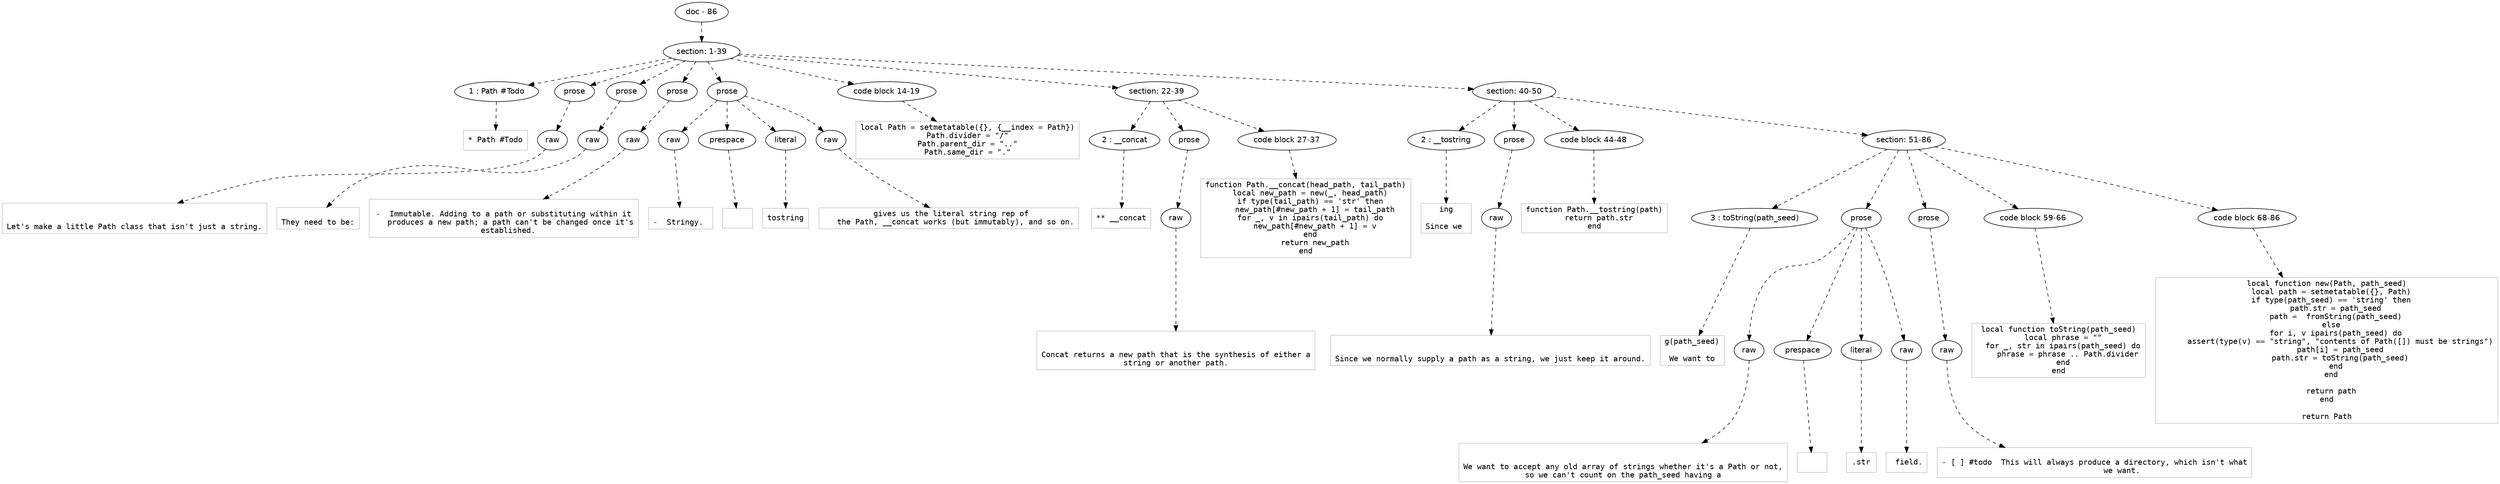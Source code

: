 digraph lpegNode {

node [fontname=Helvetica]
edge [style=dashed]

doc_0 [label="doc - 86"]


doc_0 -> { section_1}
{rank=same; section_1}

section_1 [label="section: 1-39"]


// END RANK doc_0

section_1 -> { header_2 prose_3 prose_4 prose_5 prose_6 codeblock_7 section_8 section_9}
{rank=same; header_2 prose_3 prose_4 prose_5 prose_6 codeblock_7 section_8 section_9}

header_2 [label="1 : Path #Todo"]

prose_3 [label="prose"]

prose_4 [label="prose"]

prose_5 [label="prose"]

prose_6 [label="prose"]

codeblock_7 [label="code block 14-19"]

section_8 [label="section: 22-39"]

section_9 [label="section: 40-50"]


// END RANK section_1

header_2 -> leaf_10
leaf_10  [color=Gray,shape=rectangle,fontname=Inconsolata,label="* Path #Todo"]
// END RANK header_2

prose_3 -> { raw_11}
{rank=same; raw_11}

raw_11 [label="raw"]


// END RANK prose_3

raw_11 -> leaf_12
leaf_12  [color=Gray,shape=rectangle,fontname=Inconsolata,label="

Let's make a little Path class that isn't just a string.
"]
// END RANK raw_11

prose_4 -> { raw_13}
{rank=same; raw_13}

raw_13 [label="raw"]


// END RANK prose_4

raw_13 -> leaf_14
leaf_14  [color=Gray,shape=rectangle,fontname=Inconsolata,label="
They need to be:
"]
// END RANK raw_13

prose_5 -> { raw_15}
{rank=same; raw_15}

raw_15 [label="raw"]


// END RANK prose_5

raw_15 -> leaf_16
leaf_16  [color=Gray,shape=rectangle,fontname=Inconsolata,label="
-  Immutable. Adding to a path or substituting within it
   produces a new path; a path can't be changed once it's
   established. 
"]
// END RANK raw_15

prose_6 -> { raw_17 prespace_18 literal_19 raw_20}
{rank=same; raw_17 prespace_18 literal_19 raw_20}

raw_17 [label="raw"]

prespace_18 [label="prespace"]

literal_19 [label="literal"]

raw_20 [label="raw"]


// END RANK prose_6

raw_17 -> leaf_21
leaf_21  [color=Gray,shape=rectangle,fontname=Inconsolata,label="
-  Stringy. "]
// END RANK raw_17

prespace_18 -> leaf_22
leaf_22  [color=Gray,shape=rectangle,fontname=Inconsolata,label=" "]
// END RANK prespace_18

literal_19 -> leaf_23
leaf_23  [color=Gray,shape=rectangle,fontname=Inconsolata,label="tostring"]
// END RANK literal_19

raw_20 -> leaf_24
leaf_24  [color=Gray,shape=rectangle,fontname=Inconsolata,label=" gives us the literal string rep of
   the Path, __concat works (but immutably), and so on.
"]
// END RANK raw_20

codeblock_7 -> leaf_25
leaf_25  [color=Gray,shape=rectangle,fontname=Inconsolata,label="local Path = setmetatable({}, {__index = Path})
Path.divider = \"/\"
Path.parent_dir = \"..\"
Path.same_dir = \".\""]
// END RANK codeblock_7

section_8 -> { header_26 prose_27 codeblock_28}
{rank=same; header_26 prose_27 codeblock_28}

header_26 [label="2 : __concat"]

prose_27 [label="prose"]

codeblock_28 [label="code block 27-37"]


// END RANK section_8

header_26 -> leaf_29
leaf_29  [color=Gray,shape=rectangle,fontname=Inconsolata,label="** __concat"]
// END RANK header_26

prose_27 -> { raw_30}
{rank=same; raw_30}

raw_30 [label="raw"]


// END RANK prose_27

raw_30 -> leaf_31
leaf_31  [color=Gray,shape=rectangle,fontname=Inconsolata,label="

Concat returns a new path that is the synthesis of either a
string or another path.
"]
// END RANK raw_30

codeblock_28 -> leaf_32
leaf_32  [color=Gray,shape=rectangle,fontname=Inconsolata,label="function Path.__concat(head_path, tail_path)
  local new_path = new(_, head_path)
  if type(tail_path) == 'str' then
    new_path[#new_path + 1] = tail_path
  for _, v in ipairs(tail_path) do
    new_path[#new_path + 1] = v
  end
    return new_path
end"]
// END RANK codeblock_28

section_9 -> { header_33 prose_34 codeblock_35 section_36}
{rank=same; header_33 prose_34 codeblock_35 section_36}

header_33 [label="2 : __tostring"]

prose_34 [label="prose"]

codeblock_35 [label="code block 44-48"]

section_36 [label="section: 51-86"]


// END RANK section_9

header_33 -> leaf_37
leaf_37  [color=Gray,shape=rectangle,fontname=Inconsolata,label="ing

Since we "]
// END RANK header_33

prose_34 -> { raw_38}
{rank=same; raw_38}

raw_38 [label="raw"]


// END RANK prose_34

raw_38 -> leaf_39
leaf_39  [color=Gray,shape=rectangle,fontname=Inconsolata,label="

Since we normally supply a path as a string, we just keep it around.
"]
// END RANK raw_38

codeblock_35 -> leaf_40
leaf_40  [color=Gray,shape=rectangle,fontname=Inconsolata,label="function Path.__tostring(path)
  return path.str
end"]
// END RANK codeblock_35

section_36 -> { header_41 prose_42 prose_43 codeblock_44 codeblock_45}
{rank=same; header_41 prose_42 prose_43 codeblock_44 codeblock_45}

header_41 [label="3 : toString(path_seed)"]

prose_42 [label="prose"]

prose_43 [label="prose"]

codeblock_44 [label="code block 59-66"]

codeblock_45 [label="code block 68-86"]


// END RANK section_36

header_41 -> leaf_46
leaf_46  [color=Gray,shape=rectangle,fontname=Inconsolata,label="g(path_seed)

We want to"]
// END RANK header_41

prose_42 -> { raw_47 prespace_48 literal_49 raw_50}
{rank=same; raw_47 prespace_48 literal_49 raw_50}

raw_47 [label="raw"]

prespace_48 [label="prespace"]

literal_49 [label="literal"]

raw_50 [label="raw"]


// END RANK prose_42

raw_47 -> leaf_51
leaf_51  [color=Gray,shape=rectangle,fontname=Inconsolata,label="

We want to accept any old array of strings whether it's a Path or not,
so we can't count on the path_seed having a"]
// END RANK raw_47

prespace_48 -> leaf_52
leaf_52  [color=Gray,shape=rectangle,fontname=Inconsolata,label=" "]
// END RANK prespace_48

literal_49 -> leaf_53
leaf_53  [color=Gray,shape=rectangle,fontname=Inconsolata,label=".str"]
// END RANK literal_49

raw_50 -> leaf_54
leaf_54  [color=Gray,shape=rectangle,fontname=Inconsolata,label=" field.
"]
// END RANK raw_50

prose_43 -> { raw_55}
{rank=same; raw_55}

raw_55 [label="raw"]


// END RANK prose_43

raw_55 -> leaf_56
leaf_56  [color=Gray,shape=rectangle,fontname=Inconsolata,label="
- [ ] #todo  This will always produce a directory, which isn't what
             we want. 
"]
// END RANK raw_55

codeblock_44 -> leaf_57
leaf_57  [color=Gray,shape=rectangle,fontname=Inconsolata,label="local function toString(path_seed)
  local phrase = \"\"
  for _, str in ipairs(path_seed) do
    phrase = phrase .. Path.divider
  end
end"]
// END RANK codeblock_44

codeblock_45 -> leaf_58
leaf_58  [color=Gray,shape=rectangle,fontname=Inconsolata,label="local function new(Path, path_seed)
  local path = setmetatable({}, Path)
  if type(path_seed) == 'string' then
    path.str = path_seed
    path =  fromString(path_seed)
  else
    for i, v ipairs(path_seed) do
      assert(type(v) == \"string\", \"contents of Path([]) must be strings\")
      path[i] = path_seed
      path.str = toString(path_seed)
    end
  end
  
  return path
end

return Path"]
// END RANK codeblock_45


}
